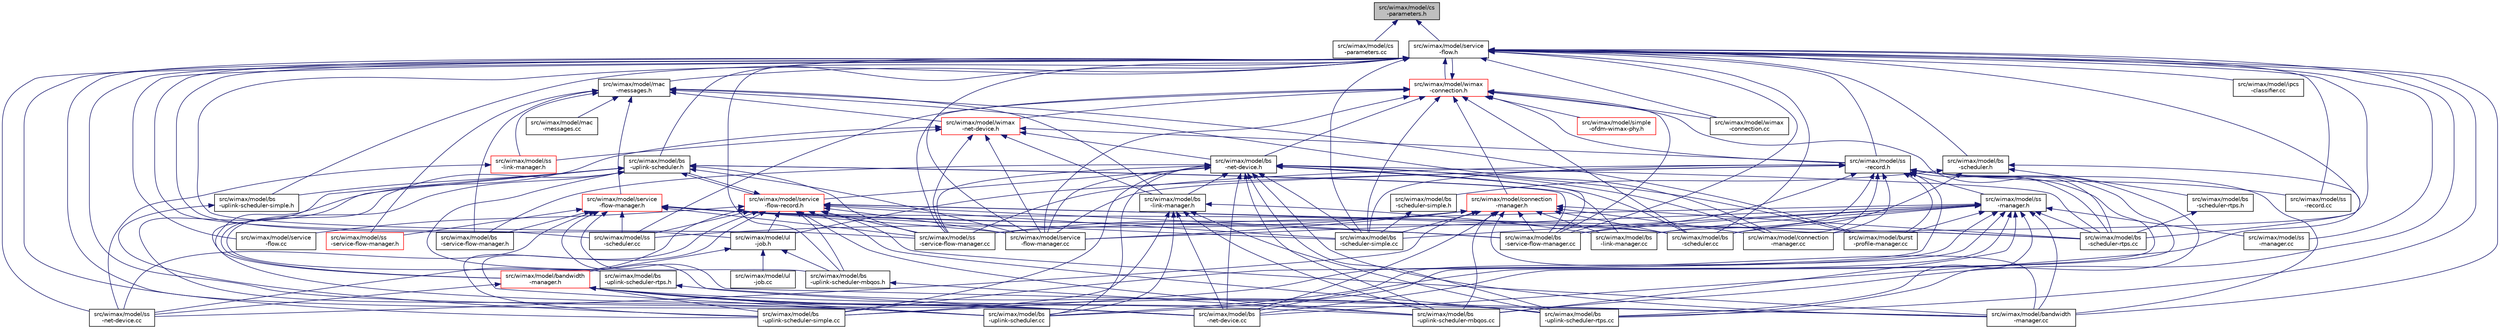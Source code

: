digraph "src/wimax/model/cs-parameters.h"
{
 // LATEX_PDF_SIZE
  edge [fontname="Helvetica",fontsize="10",labelfontname="Helvetica",labelfontsize="10"];
  node [fontname="Helvetica",fontsize="10",shape=record];
  Node1 [label="src/wimax/model/cs\l-parameters.h",height=0.2,width=0.4,color="black", fillcolor="grey75", style="filled", fontcolor="black",tooltip=" "];
  Node1 -> Node2 [dir="back",color="midnightblue",fontsize="10",style="solid",fontname="Helvetica"];
  Node2 [label="src/wimax/model/cs\l-parameters.cc",height=0.2,width=0.4,color="black", fillcolor="white", style="filled",URL="$cs-parameters_8cc.html",tooltip=" "];
  Node1 -> Node3 [dir="back",color="midnightblue",fontsize="10",style="solid",fontname="Helvetica"];
  Node3 [label="src/wimax/model/service\l-flow.h",height=0.2,width=0.4,color="black", fillcolor="white", style="filled",URL="$service-flow_8h.html",tooltip=" "];
  Node3 -> Node4 [dir="back",color="midnightblue",fontsize="10",style="solid",fontname="Helvetica"];
  Node4 [label="src/wimax/model/bandwidth\l-manager.cc",height=0.2,width=0.4,color="black", fillcolor="white", style="filled",URL="$bandwidth-manager_8cc.html",tooltip=" "];
  Node3 -> Node5 [dir="back",color="midnightblue",fontsize="10",style="solid",fontname="Helvetica"];
  Node5 [label="src/wimax/model/bs\l-net-device.cc",height=0.2,width=0.4,color="black", fillcolor="white", style="filled",URL="$bs-net-device_8cc.html",tooltip=" "];
  Node3 -> Node6 [dir="back",color="midnightblue",fontsize="10",style="solid",fontname="Helvetica"];
  Node6 [label="src/wimax/model/bs\l-scheduler-rtps.cc",height=0.2,width=0.4,color="black", fillcolor="white", style="filled",URL="$bs-scheduler-rtps_8cc.html",tooltip=" "];
  Node3 -> Node7 [dir="back",color="midnightblue",fontsize="10",style="solid",fontname="Helvetica"];
  Node7 [label="src/wimax/model/bs\l-scheduler-simple.cc",height=0.2,width=0.4,color="black", fillcolor="white", style="filled",URL="$bs-scheduler-simple_8cc.html",tooltip=" "];
  Node3 -> Node8 [dir="back",color="midnightblue",fontsize="10",style="solid",fontname="Helvetica"];
  Node8 [label="src/wimax/model/bs\l-scheduler.cc",height=0.2,width=0.4,color="black", fillcolor="white", style="filled",URL="$bs-scheduler_8cc.html",tooltip=" "];
  Node3 -> Node9 [dir="back",color="midnightblue",fontsize="10",style="solid",fontname="Helvetica"];
  Node9 [label="src/wimax/model/bs\l-scheduler.h",height=0.2,width=0.4,color="black", fillcolor="white", style="filled",URL="$bs-scheduler_8h.html",tooltip=" "];
  Node9 -> Node5 [dir="back",color="midnightblue",fontsize="10",style="solid",fontname="Helvetica"];
  Node9 -> Node10 [dir="back",color="midnightblue",fontsize="10",style="solid",fontname="Helvetica"];
  Node10 [label="src/wimax/model/bs\l-scheduler-rtps.h",height=0.2,width=0.4,color="black", fillcolor="white", style="filled",URL="$bs-scheduler-rtps_8h.html",tooltip=" "];
  Node10 -> Node6 [dir="back",color="midnightblue",fontsize="10",style="solid",fontname="Helvetica"];
  Node9 -> Node11 [dir="back",color="midnightblue",fontsize="10",style="solid",fontname="Helvetica"];
  Node11 [label="src/wimax/model/bs\l-scheduler-simple.h",height=0.2,width=0.4,color="black", fillcolor="white", style="filled",URL="$bs-scheduler-simple_8h.html",tooltip=" "];
  Node11 -> Node7 [dir="back",color="midnightblue",fontsize="10",style="solid",fontname="Helvetica"];
  Node9 -> Node8 [dir="back",color="midnightblue",fontsize="10",style="solid",fontname="Helvetica"];
  Node3 -> Node12 [dir="back",color="midnightblue",fontsize="10",style="solid",fontname="Helvetica"];
  Node12 [label="src/wimax/model/bs\l-service-flow-manager.cc",height=0.2,width=0.4,color="black", fillcolor="white", style="filled",URL="$bs-service-flow-manager_8cc.html",tooltip=" "];
  Node3 -> Node13 [dir="back",color="midnightblue",fontsize="10",style="solid",fontname="Helvetica"];
  Node13 [label="src/wimax/model/bs\l-uplink-scheduler-mbqos.cc",height=0.2,width=0.4,color="black", fillcolor="white", style="filled",URL="$bs-uplink-scheduler-mbqos_8cc.html",tooltip=" "];
  Node3 -> Node14 [dir="back",color="midnightblue",fontsize="10",style="solid",fontname="Helvetica"];
  Node14 [label="src/wimax/model/bs\l-uplink-scheduler-mbqos.h",height=0.2,width=0.4,color="black", fillcolor="white", style="filled",URL="$bs-uplink-scheduler-mbqos_8h.html",tooltip=" "];
  Node14 -> Node13 [dir="back",color="midnightblue",fontsize="10",style="solid",fontname="Helvetica"];
  Node3 -> Node15 [dir="back",color="midnightblue",fontsize="10",style="solid",fontname="Helvetica"];
  Node15 [label="src/wimax/model/bs\l-uplink-scheduler-rtps.cc",height=0.2,width=0.4,color="black", fillcolor="white", style="filled",URL="$bs-uplink-scheduler-rtps_8cc.html",tooltip=" "];
  Node3 -> Node16 [dir="back",color="midnightblue",fontsize="10",style="solid",fontname="Helvetica"];
  Node16 [label="src/wimax/model/bs\l-uplink-scheduler-simple.cc",height=0.2,width=0.4,color="black", fillcolor="white", style="filled",URL="$bs-uplink-scheduler-simple_8cc.html",tooltip=" "];
  Node3 -> Node17 [dir="back",color="midnightblue",fontsize="10",style="solid",fontname="Helvetica"];
  Node17 [label="src/wimax/model/bs\l-uplink-scheduler-simple.h",height=0.2,width=0.4,color="black", fillcolor="white", style="filled",URL="$bs-uplink-scheduler-simple_8h.html",tooltip=" "];
  Node17 -> Node16 [dir="back",color="midnightblue",fontsize="10",style="solid",fontname="Helvetica"];
  Node3 -> Node18 [dir="back",color="midnightblue",fontsize="10",style="solid",fontname="Helvetica"];
  Node18 [label="src/wimax/model/bs\l-uplink-scheduler.cc",height=0.2,width=0.4,color="black", fillcolor="white", style="filled",URL="$bs-uplink-scheduler_8cc.html",tooltip=" "];
  Node3 -> Node19 [dir="back",color="midnightblue",fontsize="10",style="solid",fontname="Helvetica"];
  Node19 [label="src/wimax/model/bs\l-uplink-scheduler.h",height=0.2,width=0.4,color="black", fillcolor="white", style="filled",URL="$bs-uplink-scheduler_8h.html",tooltip=" "];
  Node19 -> Node20 [dir="back",color="midnightblue",fontsize="10",style="solid",fontname="Helvetica"];
  Node20 [label="src/wimax/model/bandwidth\l-manager.h",height=0.2,width=0.4,color="red", fillcolor="white", style="filled",URL="$bandwidth-manager_8h.html",tooltip=" "];
  Node20 -> Node4 [dir="back",color="midnightblue",fontsize="10",style="solid",fontname="Helvetica"];
  Node20 -> Node5 [dir="back",color="midnightblue",fontsize="10",style="solid",fontname="Helvetica"];
  Node20 -> Node13 [dir="back",color="midnightblue",fontsize="10",style="solid",fontname="Helvetica"];
  Node20 -> Node15 [dir="back",color="midnightblue",fontsize="10",style="solid",fontname="Helvetica"];
  Node20 -> Node16 [dir="back",color="midnightblue",fontsize="10",style="solid",fontname="Helvetica"];
  Node20 -> Node18 [dir="back",color="midnightblue",fontsize="10",style="solid",fontname="Helvetica"];
  Node20 -> Node21 [dir="back",color="midnightblue",fontsize="10",style="solid",fontname="Helvetica"];
  Node21 [label="src/wimax/model/ss\l-net-device.cc",height=0.2,width=0.4,color="black", fillcolor="white", style="filled",URL="$ss-net-device_8cc.html",tooltip=" "];
  Node19 -> Node23 [dir="back",color="midnightblue",fontsize="10",style="solid",fontname="Helvetica"];
  Node23 [label="src/wimax/model/bs\l-link-manager.cc",height=0.2,width=0.4,color="black", fillcolor="white", style="filled",URL="$bs-link-manager_8cc.html",tooltip=" "];
  Node19 -> Node5 [dir="back",color="midnightblue",fontsize="10",style="solid",fontname="Helvetica"];
  Node19 -> Node12 [dir="back",color="midnightblue",fontsize="10",style="solid",fontname="Helvetica"];
  Node19 -> Node14 [dir="back",color="midnightblue",fontsize="10",style="solid",fontname="Helvetica"];
  Node19 -> Node24 [dir="back",color="midnightblue",fontsize="10",style="solid",fontname="Helvetica"];
  Node24 [label="src/wimax/model/bs\l-uplink-scheduler-rtps.h",height=0.2,width=0.4,color="black", fillcolor="white", style="filled",URL="$bs-uplink-scheduler-rtps_8h.html",tooltip=" "];
  Node24 -> Node15 [dir="back",color="midnightblue",fontsize="10",style="solid",fontname="Helvetica"];
  Node19 -> Node17 [dir="back",color="midnightblue",fontsize="10",style="solid",fontname="Helvetica"];
  Node19 -> Node18 [dir="back",color="midnightblue",fontsize="10",style="solid",fontname="Helvetica"];
  Node19 -> Node25 [dir="back",color="midnightblue",fontsize="10",style="solid",fontname="Helvetica"];
  Node25 [label="src/wimax/model/service\l-flow-manager.cc",height=0.2,width=0.4,color="black", fillcolor="white", style="filled",URL="$service-flow-manager_8cc.html",tooltip=" "];
  Node19 -> Node26 [dir="back",color="midnightblue",fontsize="10",style="solid",fontname="Helvetica"];
  Node26 [label="src/wimax/model/service\l-flow-record.h",height=0.2,width=0.4,color="red", fillcolor="white", style="filled",URL="$service-flow-record_8h.html",tooltip=" "];
  Node26 -> Node4 [dir="back",color="midnightblue",fontsize="10",style="solid",fontname="Helvetica"];
  Node26 -> Node6 [dir="back",color="midnightblue",fontsize="10",style="solid",fontname="Helvetica"];
  Node26 -> Node7 [dir="back",color="midnightblue",fontsize="10",style="solid",fontname="Helvetica"];
  Node26 -> Node8 [dir="back",color="midnightblue",fontsize="10",style="solid",fontname="Helvetica"];
  Node26 -> Node12 [dir="back",color="midnightblue",fontsize="10",style="solid",fontname="Helvetica"];
  Node26 -> Node13 [dir="back",color="midnightblue",fontsize="10",style="solid",fontname="Helvetica"];
  Node26 -> Node14 [dir="back",color="midnightblue",fontsize="10",style="solid",fontname="Helvetica"];
  Node26 -> Node15 [dir="back",color="midnightblue",fontsize="10",style="solid",fontname="Helvetica"];
  Node26 -> Node16 [dir="back",color="midnightblue",fontsize="10",style="solid",fontname="Helvetica"];
  Node26 -> Node18 [dir="back",color="midnightblue",fontsize="10",style="solid",fontname="Helvetica"];
  Node26 -> Node19 [dir="back",color="midnightblue",fontsize="10",style="solid",fontname="Helvetica"];
  Node26 -> Node25 [dir="back",color="midnightblue",fontsize="10",style="solid",fontname="Helvetica"];
  Node26 -> Node28 [dir="back",color="midnightblue",fontsize="10",style="solid",fontname="Helvetica"];
  Node28 [label="src/wimax/model/service\l-flow.cc",height=0.2,width=0.4,color="black", fillcolor="white", style="filled",URL="$service-flow_8cc.html",tooltip=" "];
  Node26 -> Node21 [dir="back",color="midnightblue",fontsize="10",style="solid",fontname="Helvetica"];
  Node26 -> Node29 [dir="back",color="midnightblue",fontsize="10",style="solid",fontname="Helvetica"];
  Node29 [label="src/wimax/model/ss\l-scheduler.cc",height=0.2,width=0.4,color="black", fillcolor="white", style="filled",URL="$ss-scheduler_8cc.html",tooltip=" "];
  Node26 -> Node30 [dir="back",color="midnightblue",fontsize="10",style="solid",fontname="Helvetica"];
  Node30 [label="src/wimax/model/ss\l-service-flow-manager.cc",height=0.2,width=0.4,color="black", fillcolor="white", style="filled",URL="$ss-service-flow-manager_8cc.html",tooltip=" "];
  Node26 -> Node31 [dir="back",color="midnightblue",fontsize="10",style="solid",fontname="Helvetica"];
  Node31 [label="src/wimax/model/ul\l-job.h",height=0.2,width=0.4,color="black", fillcolor="white", style="filled",URL="$ul-job_8h.html",tooltip=" "];
  Node31 -> Node20 [dir="back",color="midnightblue",fontsize="10",style="solid",fontname="Helvetica"];
  Node31 -> Node14 [dir="back",color="midnightblue",fontsize="10",style="solid",fontname="Helvetica"];
  Node31 -> Node32 [dir="back",color="midnightblue",fontsize="10",style="solid",fontname="Helvetica"];
  Node32 [label="src/wimax/model/ul\l-job.cc",height=0.2,width=0.4,color="black", fillcolor="white", style="filled",URL="$ul-job_8cc.html",tooltip=" "];
  Node19 -> Node30 [dir="back",color="midnightblue",fontsize="10",style="solid",fontname="Helvetica"];
  Node3 -> Node33 [dir="back",color="midnightblue",fontsize="10",style="solid",fontname="Helvetica"];
  Node33 [label="src/wimax/model/connection\l-manager.cc",height=0.2,width=0.4,color="black", fillcolor="white", style="filled",URL="$connection-manager_8cc.html",tooltip=" "];
  Node3 -> Node34 [dir="back",color="midnightblue",fontsize="10",style="solid",fontname="Helvetica"];
  Node34 [label="src/wimax/model/ipcs\l-classifier.cc",height=0.2,width=0.4,color="black", fillcolor="white", style="filled",URL="$ipcs-classifier_8cc.html",tooltip=" "];
  Node3 -> Node35 [dir="back",color="midnightblue",fontsize="10",style="solid",fontname="Helvetica"];
  Node35 [label="src/wimax/model/mac\l-messages.h",height=0.2,width=0.4,color="black", fillcolor="white", style="filled",URL="$mac-messages_8h.html",tooltip=" "];
  Node35 -> Node36 [dir="back",color="midnightblue",fontsize="10",style="solid",fontname="Helvetica"];
  Node36 [label="src/wimax/model/bs\l-link-manager.h",height=0.2,width=0.4,color="black", fillcolor="white", style="filled",URL="$bs-link-manager_8h.html",tooltip=" "];
  Node36 -> Node23 [dir="back",color="midnightblue",fontsize="10",style="solid",fontname="Helvetica"];
  Node36 -> Node5 [dir="back",color="midnightblue",fontsize="10",style="solid",fontname="Helvetica"];
  Node36 -> Node13 [dir="back",color="midnightblue",fontsize="10",style="solid",fontname="Helvetica"];
  Node36 -> Node15 [dir="back",color="midnightblue",fontsize="10",style="solid",fontname="Helvetica"];
  Node36 -> Node16 [dir="back",color="midnightblue",fontsize="10",style="solid",fontname="Helvetica"];
  Node36 -> Node18 [dir="back",color="midnightblue",fontsize="10",style="solid",fontname="Helvetica"];
  Node35 -> Node37 [dir="back",color="midnightblue",fontsize="10",style="solid",fontname="Helvetica"];
  Node37 [label="src/wimax/model/bs\l-service-flow-manager.h",height=0.2,width=0.4,color="black", fillcolor="white", style="filled",URL="$bs-service-flow-manager_8h.html",tooltip=" "];
  Node35 -> Node38 [dir="back",color="midnightblue",fontsize="10",style="solid",fontname="Helvetica"];
  Node38 [label="src/wimax/model/burst\l-profile-manager.cc",height=0.2,width=0.4,color="black", fillcolor="white", style="filled",URL="$burst-profile-manager_8cc.html",tooltip=" "];
  Node35 -> Node33 [dir="back",color="midnightblue",fontsize="10",style="solid",fontname="Helvetica"];
  Node35 -> Node39 [dir="back",color="midnightblue",fontsize="10",style="solid",fontname="Helvetica"];
  Node39 [label="src/wimax/model/mac\l-messages.cc",height=0.2,width=0.4,color="black", fillcolor="white", style="filled",URL="$mac-messages_8cc.html",tooltip=" "];
  Node35 -> Node40 [dir="back",color="midnightblue",fontsize="10",style="solid",fontname="Helvetica"];
  Node40 [label="src/wimax/model/service\l-flow-manager.h",height=0.2,width=0.4,color="red", fillcolor="white", style="filled",URL="$service-flow-manager_8h.html",tooltip=" "];
  Node40 -> Node4 [dir="back",color="midnightblue",fontsize="10",style="solid",fontname="Helvetica"];
  Node40 -> Node5 [dir="back",color="midnightblue",fontsize="10",style="solid",fontname="Helvetica"];
  Node40 -> Node6 [dir="back",color="midnightblue",fontsize="10",style="solid",fontname="Helvetica"];
  Node40 -> Node7 [dir="back",color="midnightblue",fontsize="10",style="solid",fontname="Helvetica"];
  Node40 -> Node8 [dir="back",color="midnightblue",fontsize="10",style="solid",fontname="Helvetica"];
  Node40 -> Node12 [dir="back",color="midnightblue",fontsize="10",style="solid",fontname="Helvetica"];
  Node40 -> Node37 [dir="back",color="midnightblue",fontsize="10",style="solid",fontname="Helvetica"];
  Node40 -> Node25 [dir="back",color="midnightblue",fontsize="10",style="solid",fontname="Helvetica"];
  Node40 -> Node21 [dir="back",color="midnightblue",fontsize="10",style="solid",fontname="Helvetica"];
  Node40 -> Node29 [dir="back",color="midnightblue",fontsize="10",style="solid",fontname="Helvetica"];
  Node40 -> Node30 [dir="back",color="midnightblue",fontsize="10",style="solid",fontname="Helvetica"];
  Node40 -> Node42 [dir="back",color="midnightblue",fontsize="10",style="solid",fontname="Helvetica"];
  Node42 [label="src/wimax/model/ss\l-service-flow-manager.h",height=0.2,width=0.4,color="red", fillcolor="white", style="filled",URL="$ss-service-flow-manager_8h.html",tooltip=" "];
  Node35 -> Node46 [dir="back",color="midnightblue",fontsize="10",style="solid",fontname="Helvetica"];
  Node46 [label="src/wimax/model/ss\l-link-manager.h",height=0.2,width=0.4,color="red", fillcolor="white", style="filled",URL="$ss-link-manager_8h.html",tooltip=" "];
  Node46 -> Node21 [dir="back",color="midnightblue",fontsize="10",style="solid",fontname="Helvetica"];
  Node35 -> Node42 [dir="back",color="midnightblue",fontsize="10",style="solid",fontname="Helvetica"];
  Node35 -> Node47 [dir="back",color="midnightblue",fontsize="10",style="solid",fontname="Helvetica"];
  Node47 [label="src/wimax/model/wimax\l-net-device.h",height=0.2,width=0.4,color="red", fillcolor="white", style="filled",URL="$wimax-net-device_8h.html",tooltip=" "];
  Node47 -> Node20 [dir="back",color="midnightblue",fontsize="10",style="solid",fontname="Helvetica"];
  Node47 -> Node36 [dir="back",color="midnightblue",fontsize="10",style="solid",fontname="Helvetica"];
  Node47 -> Node44 [dir="back",color="midnightblue",fontsize="10",style="solid",fontname="Helvetica"];
  Node44 [label="src/wimax/model/bs\l-net-device.h",height=0.2,width=0.4,color="black", fillcolor="white", style="filled",URL="$bs-net-device_8h.html",tooltip=" "];
  Node44 -> Node4 [dir="back",color="midnightblue",fontsize="10",style="solid",fontname="Helvetica"];
  Node44 -> Node36 [dir="back",color="midnightblue",fontsize="10",style="solid",fontname="Helvetica"];
  Node44 -> Node5 [dir="back",color="midnightblue",fontsize="10",style="solid",fontname="Helvetica"];
  Node44 -> Node6 [dir="back",color="midnightblue",fontsize="10",style="solid",fontname="Helvetica"];
  Node44 -> Node7 [dir="back",color="midnightblue",fontsize="10",style="solid",fontname="Helvetica"];
  Node44 -> Node8 [dir="back",color="midnightblue",fontsize="10",style="solid",fontname="Helvetica"];
  Node44 -> Node12 [dir="back",color="midnightblue",fontsize="10",style="solid",fontname="Helvetica"];
  Node44 -> Node37 [dir="back",color="midnightblue",fontsize="10",style="solid",fontname="Helvetica"];
  Node44 -> Node13 [dir="back",color="midnightblue",fontsize="10",style="solid",fontname="Helvetica"];
  Node44 -> Node15 [dir="back",color="midnightblue",fontsize="10",style="solid",fontname="Helvetica"];
  Node44 -> Node16 [dir="back",color="midnightblue",fontsize="10",style="solid",fontname="Helvetica"];
  Node44 -> Node18 [dir="back",color="midnightblue",fontsize="10",style="solid",fontname="Helvetica"];
  Node44 -> Node38 [dir="back",color="midnightblue",fontsize="10",style="solid",fontname="Helvetica"];
  Node44 -> Node33 [dir="back",color="midnightblue",fontsize="10",style="solid",fontname="Helvetica"];
  Node44 -> Node25 [dir="back",color="midnightblue",fontsize="10",style="solid",fontname="Helvetica"];
  Node44 -> Node26 [dir="back",color="midnightblue",fontsize="10",style="solid",fontname="Helvetica"];
  Node44 -> Node30 [dir="back",color="midnightblue",fontsize="10",style="solid",fontname="Helvetica"];
  Node47 -> Node25 [dir="back",color="midnightblue",fontsize="10",style="solid",fontname="Helvetica"];
  Node47 -> Node46 [dir="back",color="midnightblue",fontsize="10",style="solid",fontname="Helvetica"];
  Node47 -> Node50 [dir="back",color="midnightblue",fontsize="10",style="solid",fontname="Helvetica"];
  Node50 [label="src/wimax/model/ss\l-record.h",height=0.2,width=0.4,color="black", fillcolor="white", style="filled",URL="$ss-record_8h.html",tooltip=" "];
  Node50 -> Node4 [dir="back",color="midnightblue",fontsize="10",style="solid",fontname="Helvetica"];
  Node50 -> Node23 [dir="back",color="midnightblue",fontsize="10",style="solid",fontname="Helvetica"];
  Node50 -> Node5 [dir="back",color="midnightblue",fontsize="10",style="solid",fontname="Helvetica"];
  Node50 -> Node6 [dir="back",color="midnightblue",fontsize="10",style="solid",fontname="Helvetica"];
  Node50 -> Node7 [dir="back",color="midnightblue",fontsize="10",style="solid",fontname="Helvetica"];
  Node50 -> Node8 [dir="back",color="midnightblue",fontsize="10",style="solid",fontname="Helvetica"];
  Node50 -> Node12 [dir="back",color="midnightblue",fontsize="10",style="solid",fontname="Helvetica"];
  Node50 -> Node15 [dir="back",color="midnightblue",fontsize="10",style="solid",fontname="Helvetica"];
  Node50 -> Node16 [dir="back",color="midnightblue",fontsize="10",style="solid",fontname="Helvetica"];
  Node50 -> Node18 [dir="back",color="midnightblue",fontsize="10",style="solid",fontname="Helvetica"];
  Node50 -> Node38 [dir="back",color="midnightblue",fontsize="10",style="solid",fontname="Helvetica"];
  Node50 -> Node33 [dir="back",color="midnightblue",fontsize="10",style="solid",fontname="Helvetica"];
  Node50 -> Node25 [dir="back",color="midnightblue",fontsize="10",style="solid",fontname="Helvetica"];
  Node50 -> Node51 [dir="back",color="midnightblue",fontsize="10",style="solid",fontname="Helvetica"];
  Node51 [label="src/wimax/model/ss\l-manager.h",height=0.2,width=0.4,color="black", fillcolor="white", style="filled",URL="$ss-manager_8h.html",tooltip=" "];
  Node51 -> Node4 [dir="back",color="midnightblue",fontsize="10",style="solid",fontname="Helvetica"];
  Node51 -> Node23 [dir="back",color="midnightblue",fontsize="10",style="solid",fontname="Helvetica"];
  Node51 -> Node5 [dir="back",color="midnightblue",fontsize="10",style="solid",fontname="Helvetica"];
  Node51 -> Node6 [dir="back",color="midnightblue",fontsize="10",style="solid",fontname="Helvetica"];
  Node51 -> Node7 [dir="back",color="midnightblue",fontsize="10",style="solid",fontname="Helvetica"];
  Node51 -> Node8 [dir="back",color="midnightblue",fontsize="10",style="solid",fontname="Helvetica"];
  Node51 -> Node12 [dir="back",color="midnightblue",fontsize="10",style="solid",fontname="Helvetica"];
  Node51 -> Node13 [dir="back",color="midnightblue",fontsize="10",style="solid",fontname="Helvetica"];
  Node51 -> Node15 [dir="back",color="midnightblue",fontsize="10",style="solid",fontname="Helvetica"];
  Node51 -> Node16 [dir="back",color="midnightblue",fontsize="10",style="solid",fontname="Helvetica"];
  Node51 -> Node18 [dir="back",color="midnightblue",fontsize="10",style="solid",fontname="Helvetica"];
  Node51 -> Node38 [dir="back",color="midnightblue",fontsize="10",style="solid",fontname="Helvetica"];
  Node51 -> Node25 [dir="back",color="midnightblue",fontsize="10",style="solid",fontname="Helvetica"];
  Node51 -> Node52 [dir="back",color="midnightblue",fontsize="10",style="solid",fontname="Helvetica"];
  Node52 [label="src/wimax/model/ss\l-manager.cc",height=0.2,width=0.4,color="black", fillcolor="white", style="filled",URL="$ss-manager_8cc.html",tooltip=" "];
  Node51 -> Node30 [dir="back",color="midnightblue",fontsize="10",style="solid",fontname="Helvetica"];
  Node50 -> Node53 [dir="back",color="midnightblue",fontsize="10",style="solid",fontname="Helvetica"];
  Node53 [label="src/wimax/model/ss\l-record.cc",height=0.2,width=0.4,color="black", fillcolor="white", style="filled",URL="$ss-record_8cc.html",tooltip=" "];
  Node50 -> Node30 [dir="back",color="midnightblue",fontsize="10",style="solid",fontname="Helvetica"];
  Node50 -> Node31 [dir="back",color="midnightblue",fontsize="10",style="solid",fontname="Helvetica"];
  Node47 -> Node30 [dir="back",color="midnightblue",fontsize="10",style="solid",fontname="Helvetica"];
  Node3 -> Node25 [dir="back",color="midnightblue",fontsize="10",style="solid",fontname="Helvetica"];
  Node3 -> Node28 [dir="back",color="midnightblue",fontsize="10",style="solid",fontname="Helvetica"];
  Node3 -> Node52 [dir="back",color="midnightblue",fontsize="10",style="solid",fontname="Helvetica"];
  Node3 -> Node21 [dir="back",color="midnightblue",fontsize="10",style="solid",fontname="Helvetica"];
  Node3 -> Node53 [dir="back",color="midnightblue",fontsize="10",style="solid",fontname="Helvetica"];
  Node3 -> Node50 [dir="back",color="midnightblue",fontsize="10",style="solid",fontname="Helvetica"];
  Node3 -> Node29 [dir="back",color="midnightblue",fontsize="10",style="solid",fontname="Helvetica"];
  Node3 -> Node30 [dir="back",color="midnightblue",fontsize="10",style="solid",fontname="Helvetica"];
  Node3 -> Node31 [dir="back",color="midnightblue",fontsize="10",style="solid",fontname="Helvetica"];
  Node3 -> Node55 [dir="back",color="midnightblue",fontsize="10",style="solid",fontname="Helvetica"];
  Node55 [label="src/wimax/model/wimax\l-connection.cc",height=0.2,width=0.4,color="black", fillcolor="white", style="filled",URL="$wimax-connection_8cc.html",tooltip=" "];
  Node3 -> Node56 [dir="back",color="midnightblue",fontsize="10",style="solid",fontname="Helvetica"];
  Node56 [label="src/wimax/model/wimax\l-connection.h",height=0.2,width=0.4,color="red", fillcolor="white", style="filled",URL="$wimax-connection_8h.html",tooltip=" "];
  Node56 -> Node44 [dir="back",color="midnightblue",fontsize="10",style="solid",fontname="Helvetica"];
  Node56 -> Node6 [dir="back",color="midnightblue",fontsize="10",style="solid",fontname="Helvetica"];
  Node56 -> Node7 [dir="back",color="midnightblue",fontsize="10",style="solid",fontname="Helvetica"];
  Node56 -> Node8 [dir="back",color="midnightblue",fontsize="10",style="solid",fontname="Helvetica"];
  Node56 -> Node12 [dir="back",color="midnightblue",fontsize="10",style="solid",fontname="Helvetica"];
  Node56 -> Node57 [dir="back",color="midnightblue",fontsize="10",style="solid",fontname="Helvetica"];
  Node57 [label="src/wimax/model/connection\l-manager.h",height=0.2,width=0.4,color="red", fillcolor="white", style="filled",URL="$connection-manager_8h.html",tooltip=" "];
  Node57 -> Node4 [dir="back",color="midnightblue",fontsize="10",style="solid",fontname="Helvetica"];
  Node57 -> Node23 [dir="back",color="midnightblue",fontsize="10",style="solid",fontname="Helvetica"];
  Node57 -> Node5 [dir="back",color="midnightblue",fontsize="10",style="solid",fontname="Helvetica"];
  Node57 -> Node6 [dir="back",color="midnightblue",fontsize="10",style="solid",fontname="Helvetica"];
  Node57 -> Node7 [dir="back",color="midnightblue",fontsize="10",style="solid",fontname="Helvetica"];
  Node57 -> Node8 [dir="back",color="midnightblue",fontsize="10",style="solid",fontname="Helvetica"];
  Node57 -> Node12 [dir="back",color="midnightblue",fontsize="10",style="solid",fontname="Helvetica"];
  Node57 -> Node13 [dir="back",color="midnightblue",fontsize="10",style="solid",fontname="Helvetica"];
  Node57 -> Node33 [dir="back",color="midnightblue",fontsize="10",style="solid",fontname="Helvetica"];
  Node57 -> Node25 [dir="back",color="midnightblue",fontsize="10",style="solid",fontname="Helvetica"];
  Node57 -> Node21 [dir="back",color="midnightblue",fontsize="10",style="solid",fontname="Helvetica"];
  Node57 -> Node29 [dir="back",color="midnightblue",fontsize="10",style="solid",fontname="Helvetica"];
  Node57 -> Node30 [dir="back",color="midnightblue",fontsize="10",style="solid",fontname="Helvetica"];
  Node56 -> Node25 [dir="back",color="midnightblue",fontsize="10",style="solid",fontname="Helvetica"];
  Node56 -> Node3 [dir="back",color="midnightblue",fontsize="10",style="solid",fontname="Helvetica"];
  Node56 -> Node58 [dir="back",color="midnightblue",fontsize="10",style="solid",fontname="Helvetica"];
  Node58 [label="src/wimax/model/simple\l-ofdm-wimax-phy.h",height=0.2,width=0.4,color="red", fillcolor="white", style="filled",URL="$simple-ofdm-wimax-phy_8h.html",tooltip=" "];
  Node56 -> Node50 [dir="back",color="midnightblue",fontsize="10",style="solid",fontname="Helvetica"];
  Node56 -> Node29 [dir="back",color="midnightblue",fontsize="10",style="solid",fontname="Helvetica"];
  Node56 -> Node30 [dir="back",color="midnightblue",fontsize="10",style="solid",fontname="Helvetica"];
  Node56 -> Node55 [dir="back",color="midnightblue",fontsize="10",style="solid",fontname="Helvetica"];
  Node56 -> Node47 [dir="back",color="midnightblue",fontsize="10",style="solid",fontname="Helvetica"];
}
